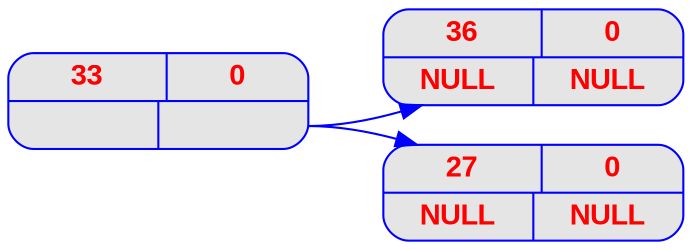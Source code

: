 digraph liste { 
graph [ 
	rankdir = "LR" 
] 

node [ 
	fontname = "Arial bold"
	fontsize = "14" 
	fontcolor = "red" 
	style = "rounded, filled" 
	shape = "record" 
	fillcolor = "grey90" 
	color = "blue" 
	width = "2" 
] 

edge [ 
	color = "blue" 
] 


"ID_0003" [label = "{<elt> 36  | <> 0 } |{<nextL> NULL | <next> NULL}"];
"ID_0002" [label = "{<elt> 27  | <> 0 } |{<nextL> NULL | <next> NULL}"];
"ID_0001" [label = "{<elt> 33  | <> 0 } |{<nextL>  | <next> }"];
"ID_0001" : next -> "ID_0002";
"ID_0001" : next -> "ID_0003";

}